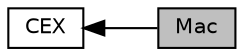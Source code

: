 digraph "Mac"
{
  edge [fontname="Helvetica",fontsize="10",labelfontname="Helvetica",labelfontsize="10"];
  node [fontname="Helvetica",fontsize="10",shape=box];
  rankdir=LR;
  Node1 [label="Mac",height=0.2,width=0.4,color="black", fillcolor="grey75", style="filled", fontcolor="black",tooltip="Message Authentication Code Generators."];
  Node2 [label="CEX",height=0.2,width=0.4,color="black", fillcolor="white", style="filled",URL="$group___c_e_x.html",tooltip="Root Namespace."];
  Node2->Node1 [shape=plaintext, dir="back", style="solid"];
}
